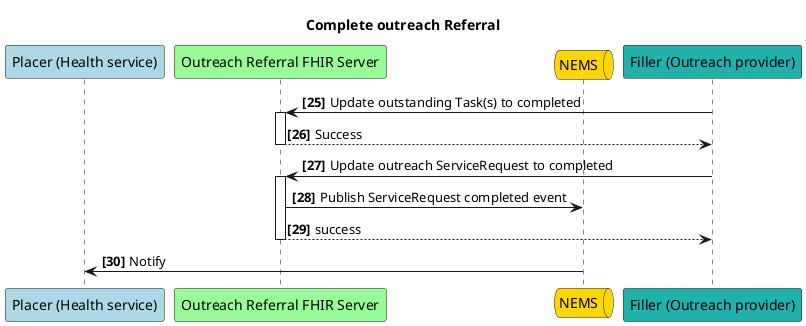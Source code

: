 @startuml
autonumber 25 "<b>[00]"
Participant "Placer (Health service)" as p #lightblue
participant "Outreach Referral FHIR Server" as s #palegreen
queue "NEMS" as n #gold
Participant "Filler (Outreach provider)" as f #LightSeaGreen

title Complete outreach Referral

f -> s++: Update outstanding Task(s) to completed
return Success

f -> s++: Update outreach ServiceRequest to completed
s -> n: Publish ServiceRequest completed event
return success
n -> p: Notify

@enduml